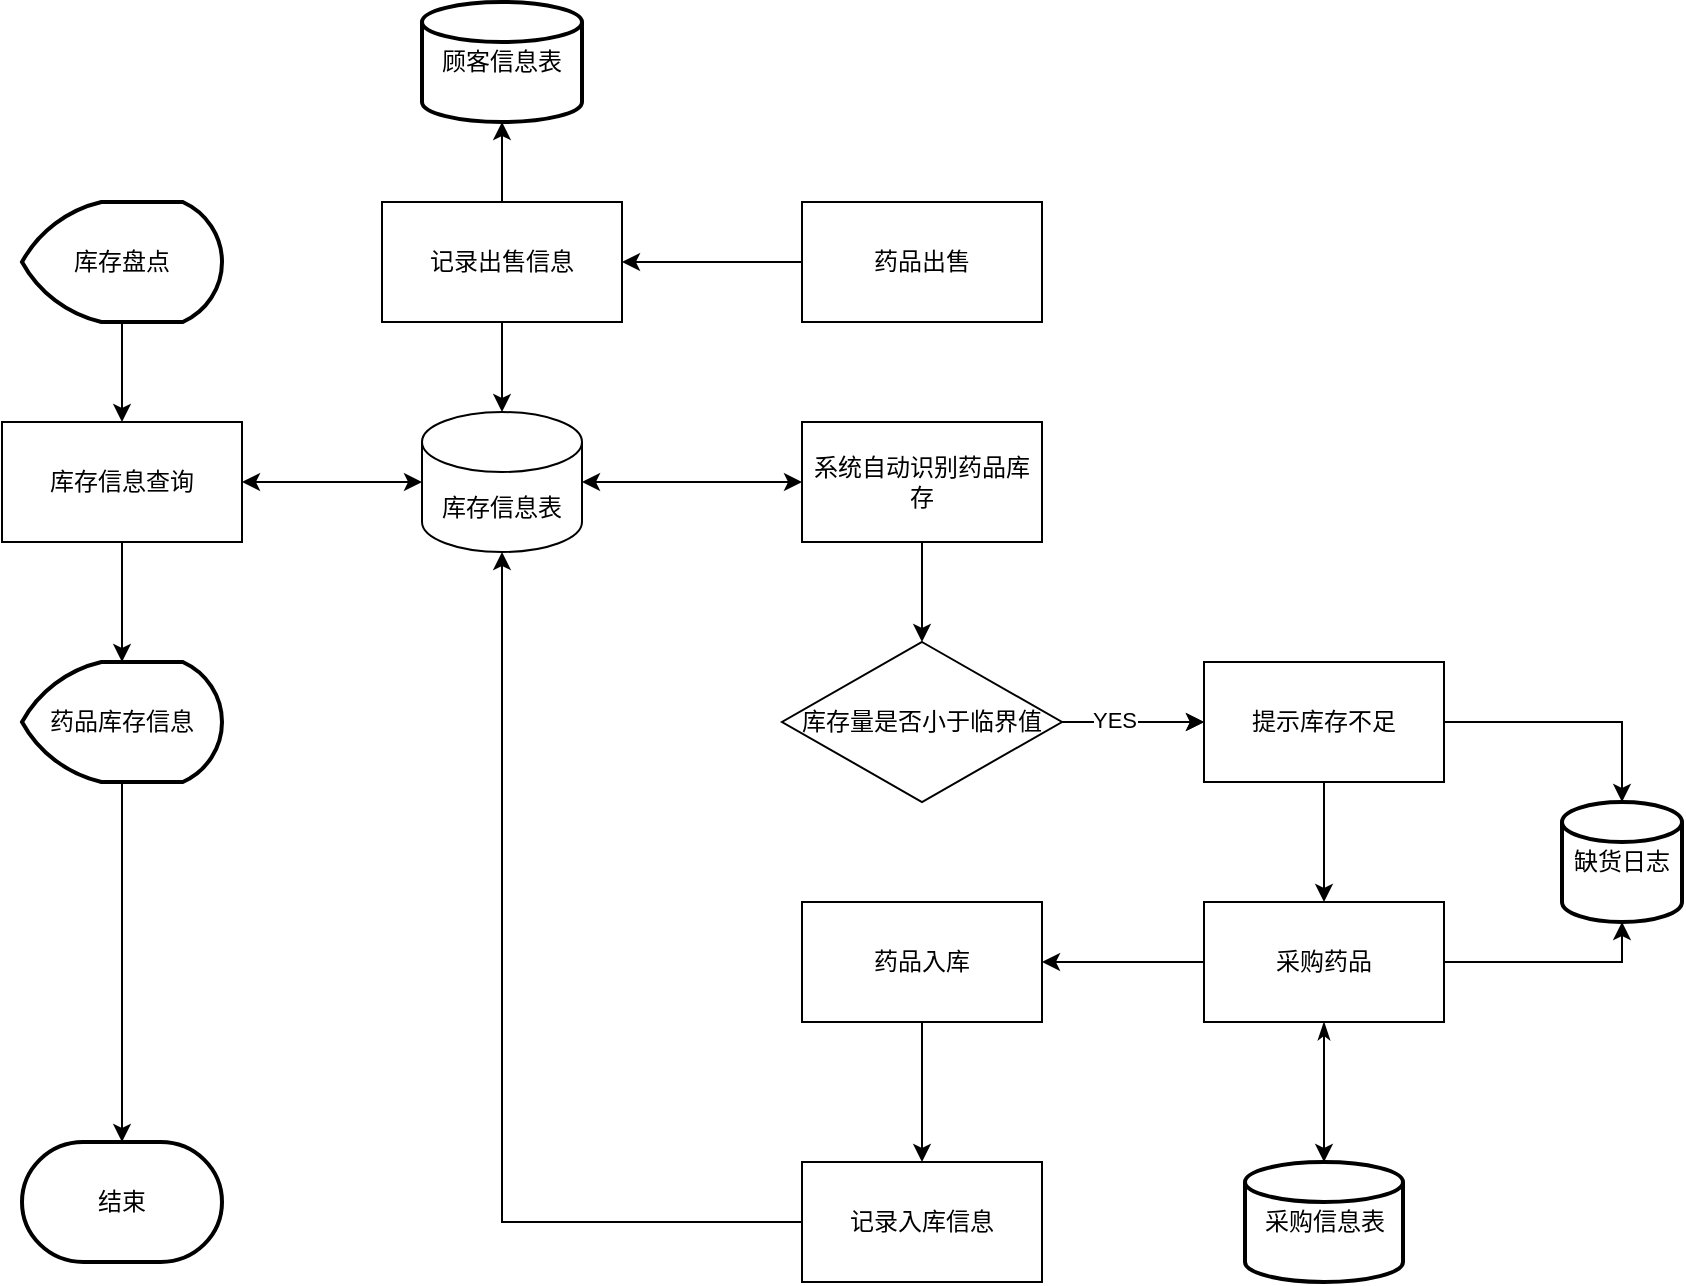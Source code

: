 <mxfile version="24.2.5" type="device">
  <diagram id="C5RBs43oDa-KdzZeNtuy" name="Page-1">
    <mxGraphModel dx="954" dy="566" grid="1" gridSize="10" guides="1" tooltips="1" connect="1" arrows="1" fold="1" page="1" pageScale="1" pageWidth="827" pageHeight="1169" math="0" shadow="0">
      <root>
        <mxCell id="WIyWlLk6GJQsqaUBKTNV-0" />
        <mxCell id="WIyWlLk6GJQsqaUBKTNV-1" parent="WIyWlLk6GJQsqaUBKTNV-0" />
        <mxCell id="XwCnFEV1DA9XvAOcCUmm-4" style="edgeStyle=orthogonalEdgeStyle;rounded=0;orthogonalLoop=1;jettySize=auto;html=1;" parent="WIyWlLk6GJQsqaUBKTNV-1" source="XwCnFEV1DA9XvAOcCUmm-0" target="XwCnFEV1DA9XvAOcCUmm-1" edge="1">
          <mxGeometry relative="1" as="geometry" />
        </mxCell>
        <mxCell id="XwCnFEV1DA9XvAOcCUmm-0" value="库存盘点" style="strokeWidth=2;html=1;shape=mxgraph.flowchart.display;whiteSpace=wrap;" parent="WIyWlLk6GJQsqaUBKTNV-1" vertex="1">
          <mxGeometry x="50" y="160" width="100" height="60" as="geometry" />
        </mxCell>
        <mxCell id="XwCnFEV1DA9XvAOcCUmm-14" style="edgeStyle=orthogonalEdgeStyle;rounded=0;orthogonalLoop=1;jettySize=auto;html=1;" parent="WIyWlLk6GJQsqaUBKTNV-1" source="XwCnFEV1DA9XvAOcCUmm-1" target="XwCnFEV1DA9XvAOcCUmm-13" edge="1">
          <mxGeometry relative="1" as="geometry" />
        </mxCell>
        <mxCell id="XwCnFEV1DA9XvAOcCUmm-1" value="库存信息查询" style="rounded=0;whiteSpace=wrap;html=1;" parent="WIyWlLk6GJQsqaUBKTNV-1" vertex="1">
          <mxGeometry x="40" y="270" width="120" height="60" as="geometry" />
        </mxCell>
        <mxCell id="XwCnFEV1DA9XvAOcCUmm-2" value="库存信息表" style="shape=cylinder3;whiteSpace=wrap;html=1;boundedLbl=1;backgroundOutline=1;size=15;" parent="WIyWlLk6GJQsqaUBKTNV-1" vertex="1">
          <mxGeometry x="250" y="265" width="80" height="70" as="geometry" />
        </mxCell>
        <mxCell id="XwCnFEV1DA9XvAOcCUmm-3" value="" style="endArrow=classic;startArrow=classic;html=1;rounded=0;" parent="WIyWlLk6GJQsqaUBKTNV-1" source="XwCnFEV1DA9XvAOcCUmm-1" target="XwCnFEV1DA9XvAOcCUmm-2" edge="1">
          <mxGeometry width="50" height="50" relative="1" as="geometry">
            <mxPoint x="140" y="310" as="sourcePoint" />
            <mxPoint x="190" y="260" as="targetPoint" />
          </mxGeometry>
        </mxCell>
        <mxCell id="XwCnFEV1DA9XvAOcCUmm-10" style="edgeStyle=orthogonalEdgeStyle;rounded=0;orthogonalLoop=1;jettySize=auto;html=1;" parent="WIyWlLk6GJQsqaUBKTNV-1" source="XwCnFEV1DA9XvAOcCUmm-6" target="XwCnFEV1DA9XvAOcCUmm-8" edge="1">
          <mxGeometry relative="1" as="geometry" />
        </mxCell>
        <mxCell id="XwCnFEV1DA9XvAOcCUmm-31" value="" style="edgeStyle=orthogonalEdgeStyle;rounded=0;orthogonalLoop=1;jettySize=auto;html=1;" parent="WIyWlLk6GJQsqaUBKTNV-1" source="XwCnFEV1DA9XvAOcCUmm-6" target="XwCnFEV1DA9XvAOcCUmm-8" edge="1">
          <mxGeometry relative="1" as="geometry" />
        </mxCell>
        <mxCell id="XwCnFEV1DA9XvAOcCUmm-32" value="YES" style="edgeLabel;html=1;align=center;verticalAlign=middle;resizable=0;points=[];" parent="XwCnFEV1DA9XvAOcCUmm-31" vertex="1" connectable="0">
          <mxGeometry x="-0.267" y="1" relative="1" as="geometry">
            <mxPoint as="offset" />
          </mxGeometry>
        </mxCell>
        <mxCell id="XwCnFEV1DA9XvAOcCUmm-6" value="库存量是否小于临界值" style="rhombus;whiteSpace=wrap;html=1;" parent="WIyWlLk6GJQsqaUBKTNV-1" vertex="1">
          <mxGeometry x="430" y="380" width="140" height="80" as="geometry" />
        </mxCell>
        <mxCell id="XwCnFEV1DA9XvAOcCUmm-12" style="edgeStyle=orthogonalEdgeStyle;rounded=0;orthogonalLoop=1;jettySize=auto;html=1;" parent="WIyWlLk6GJQsqaUBKTNV-1" source="XwCnFEV1DA9XvAOcCUmm-7" target="XwCnFEV1DA9XvAOcCUmm-6" edge="1">
          <mxGeometry relative="1" as="geometry" />
        </mxCell>
        <mxCell id="XwCnFEV1DA9XvAOcCUmm-7" value="系统自动识别药品库存" style="rounded=0;whiteSpace=wrap;html=1;" parent="WIyWlLk6GJQsqaUBKTNV-1" vertex="1">
          <mxGeometry x="440" y="270" width="120" height="60" as="geometry" />
        </mxCell>
        <mxCell id="XwCnFEV1DA9XvAOcCUmm-16" style="edgeStyle=orthogonalEdgeStyle;rounded=0;orthogonalLoop=1;jettySize=auto;html=1;" parent="WIyWlLk6GJQsqaUBKTNV-1" source="XwCnFEV1DA9XvAOcCUmm-8" target="XwCnFEV1DA9XvAOcCUmm-15" edge="1">
          <mxGeometry relative="1" as="geometry" />
        </mxCell>
        <mxCell id="XwCnFEV1DA9XvAOcCUmm-8" value="提示库存不足" style="rounded=0;whiteSpace=wrap;html=1;" parent="WIyWlLk6GJQsqaUBKTNV-1" vertex="1">
          <mxGeometry x="641" y="390" width="120" height="60" as="geometry" />
        </mxCell>
        <mxCell id="XwCnFEV1DA9XvAOcCUmm-9" value="" style="endArrow=classic;startArrow=classic;html=1;rounded=0;" parent="WIyWlLk6GJQsqaUBKTNV-1" source="XwCnFEV1DA9XvAOcCUmm-7" target="XwCnFEV1DA9XvAOcCUmm-2" edge="1">
          <mxGeometry width="50" height="50" relative="1" as="geometry">
            <mxPoint x="260" y="370" as="sourcePoint" />
            <mxPoint x="310" y="320" as="targetPoint" />
          </mxGeometry>
        </mxCell>
        <mxCell id="XwCnFEV1DA9XvAOcCUmm-18" style="edgeStyle=orthogonalEdgeStyle;rounded=0;orthogonalLoop=1;jettySize=auto;html=1;" parent="WIyWlLk6GJQsqaUBKTNV-1" source="XwCnFEV1DA9XvAOcCUmm-13" target="XwCnFEV1DA9XvAOcCUmm-17" edge="1">
          <mxGeometry relative="1" as="geometry" />
        </mxCell>
        <mxCell id="XwCnFEV1DA9XvAOcCUmm-13" value="药品库存信息" style="strokeWidth=2;html=1;shape=mxgraph.flowchart.display;whiteSpace=wrap;" parent="WIyWlLk6GJQsqaUBKTNV-1" vertex="1">
          <mxGeometry x="50" y="390" width="100" height="60" as="geometry" />
        </mxCell>
        <mxCell id="XwCnFEV1DA9XvAOcCUmm-20" style="edgeStyle=orthogonalEdgeStyle;rounded=0;orthogonalLoop=1;jettySize=auto;html=1;" parent="WIyWlLk6GJQsqaUBKTNV-1" source="XwCnFEV1DA9XvAOcCUmm-15" target="XwCnFEV1DA9XvAOcCUmm-19" edge="1">
          <mxGeometry relative="1" as="geometry">
            <mxPoint x="500" y="770" as="targetPoint" />
          </mxGeometry>
        </mxCell>
        <mxCell id="layL7wQ-Ctnk310BwO7u-1" style="edgeStyle=orthogonalEdgeStyle;rounded=0;orthogonalLoop=1;jettySize=auto;html=1;exitX=0.5;exitY=1;exitDx=0;exitDy=0;startArrow=classicThin;startFill=1;entryX=0.5;entryY=0;entryDx=0;entryDy=0;entryPerimeter=0;" parent="WIyWlLk6GJQsqaUBKTNV-1" source="XwCnFEV1DA9XvAOcCUmm-15" target="layL7wQ-Ctnk310BwO7u-2" edge="1">
          <mxGeometry relative="1" as="geometry">
            <mxPoint x="701.364" y="670" as="targetPoint" />
          </mxGeometry>
        </mxCell>
        <mxCell id="XwCnFEV1DA9XvAOcCUmm-15" value="采购药品" style="rounded=0;whiteSpace=wrap;html=1;" parent="WIyWlLk6GJQsqaUBKTNV-1" vertex="1">
          <mxGeometry x="641" y="510" width="120" height="60" as="geometry" />
        </mxCell>
        <mxCell id="XwCnFEV1DA9XvAOcCUmm-17" value="结束" style="strokeWidth=2;html=1;shape=mxgraph.flowchart.terminator;whiteSpace=wrap;" parent="WIyWlLk6GJQsqaUBKTNV-1" vertex="1">
          <mxGeometry x="50" y="630" width="100" height="60" as="geometry" />
        </mxCell>
        <mxCell id="XwCnFEV1DA9XvAOcCUmm-38" style="edgeStyle=orthogonalEdgeStyle;rounded=0;orthogonalLoop=1;jettySize=auto;html=1;" parent="WIyWlLk6GJQsqaUBKTNV-1" source="XwCnFEV1DA9XvAOcCUmm-19" target="XwCnFEV1DA9XvAOcCUmm-37" edge="1">
          <mxGeometry relative="1" as="geometry" />
        </mxCell>
        <mxCell id="XwCnFEV1DA9XvAOcCUmm-19" value="药品入库" style="rounded=0;whiteSpace=wrap;html=1;" parent="WIyWlLk6GJQsqaUBKTNV-1" vertex="1">
          <mxGeometry x="440" y="510" width="120" height="60" as="geometry" />
        </mxCell>
        <mxCell id="XwCnFEV1DA9XvAOcCUmm-35" style="edgeStyle=orthogonalEdgeStyle;rounded=0;orthogonalLoop=1;jettySize=auto;html=1;" parent="WIyWlLk6GJQsqaUBKTNV-1" source="XwCnFEV1DA9XvAOcCUmm-33" target="XwCnFEV1DA9XvAOcCUmm-34" edge="1">
          <mxGeometry relative="1" as="geometry" />
        </mxCell>
        <mxCell id="XwCnFEV1DA9XvAOcCUmm-33" value="药品出售" style="rounded=0;whiteSpace=wrap;html=1;" parent="WIyWlLk6GJQsqaUBKTNV-1" vertex="1">
          <mxGeometry x="440" y="160" width="120" height="60" as="geometry" />
        </mxCell>
        <mxCell id="XwCnFEV1DA9XvAOcCUmm-40" style="edgeStyle=orthogonalEdgeStyle;rounded=0;orthogonalLoop=1;jettySize=auto;html=1;" parent="WIyWlLk6GJQsqaUBKTNV-1" source="XwCnFEV1DA9XvAOcCUmm-34" target="XwCnFEV1DA9XvAOcCUmm-2" edge="1">
          <mxGeometry relative="1" as="geometry" />
        </mxCell>
        <mxCell id="XwCnFEV1DA9XvAOcCUmm-34" value="记录出售信息" style="rounded=0;whiteSpace=wrap;html=1;" parent="WIyWlLk6GJQsqaUBKTNV-1" vertex="1">
          <mxGeometry x="230" y="160" width="120" height="60" as="geometry" />
        </mxCell>
        <mxCell id="XwCnFEV1DA9XvAOcCUmm-39" style="edgeStyle=orthogonalEdgeStyle;rounded=0;orthogonalLoop=1;jettySize=auto;html=1;" parent="WIyWlLk6GJQsqaUBKTNV-1" source="XwCnFEV1DA9XvAOcCUmm-37" target="XwCnFEV1DA9XvAOcCUmm-2" edge="1">
          <mxGeometry relative="1" as="geometry" />
        </mxCell>
        <mxCell id="XwCnFEV1DA9XvAOcCUmm-37" value="记录入库信息" style="rounded=0;whiteSpace=wrap;html=1;" parent="WIyWlLk6GJQsqaUBKTNV-1" vertex="1">
          <mxGeometry x="440" y="640" width="120" height="60" as="geometry" />
        </mxCell>
        <mxCell id="iDpr0vZtZcxT9Ck7Ez7c-0" value="顾客信息表" style="strokeWidth=2;html=1;shape=mxgraph.flowchart.database;whiteSpace=wrap;" parent="WIyWlLk6GJQsqaUBKTNV-1" vertex="1">
          <mxGeometry x="250" y="60" width="80" height="60" as="geometry" />
        </mxCell>
        <mxCell id="iDpr0vZtZcxT9Ck7Ez7c-1" style="edgeStyle=orthogonalEdgeStyle;rounded=0;orthogonalLoop=1;jettySize=auto;html=1;exitX=0.5;exitY=0;exitDx=0;exitDy=0;entryX=0.5;entryY=1;entryDx=0;entryDy=0;entryPerimeter=0;" parent="WIyWlLk6GJQsqaUBKTNV-1" source="XwCnFEV1DA9XvAOcCUmm-34" target="iDpr0vZtZcxT9Ck7Ez7c-0" edge="1">
          <mxGeometry relative="1" as="geometry" />
        </mxCell>
        <mxCell id="layL7wQ-Ctnk310BwO7u-0" style="edgeStyle=orthogonalEdgeStyle;rounded=0;orthogonalLoop=1;jettySize=auto;html=1;exitX=0.5;exitY=1;exitDx=0;exitDy=0;" parent="WIyWlLk6GJQsqaUBKTNV-1" source="XwCnFEV1DA9XvAOcCUmm-15" target="XwCnFEV1DA9XvAOcCUmm-15" edge="1">
          <mxGeometry relative="1" as="geometry" />
        </mxCell>
        <mxCell id="layL7wQ-Ctnk310BwO7u-2" value="采购信息表" style="strokeWidth=2;html=1;shape=mxgraph.flowchart.database;whiteSpace=wrap;" parent="WIyWlLk6GJQsqaUBKTNV-1" vertex="1">
          <mxGeometry x="661.5" y="640" width="79" height="60" as="geometry" />
        </mxCell>
        <mxCell id="7Mfh_28bKIqnt94zy35t-2" value="缺货日志" style="strokeWidth=2;html=1;shape=mxgraph.flowchart.database;whiteSpace=wrap;" vertex="1" parent="WIyWlLk6GJQsqaUBKTNV-1">
          <mxGeometry x="820" y="460" width="60" height="60" as="geometry" />
        </mxCell>
        <mxCell id="7Mfh_28bKIqnt94zy35t-3" style="edgeStyle=orthogonalEdgeStyle;rounded=0;orthogonalLoop=1;jettySize=auto;html=1;exitX=1;exitY=0.5;exitDx=0;exitDy=0;entryX=0.5;entryY=0;entryDx=0;entryDy=0;entryPerimeter=0;" edge="1" parent="WIyWlLk6GJQsqaUBKTNV-1" source="XwCnFEV1DA9XvAOcCUmm-8" target="7Mfh_28bKIqnt94zy35t-2">
          <mxGeometry relative="1" as="geometry" />
        </mxCell>
        <mxCell id="7Mfh_28bKIqnt94zy35t-4" style="edgeStyle=orthogonalEdgeStyle;rounded=0;orthogonalLoop=1;jettySize=auto;html=1;exitX=1;exitY=0.5;exitDx=0;exitDy=0;entryX=0.5;entryY=1;entryDx=0;entryDy=0;entryPerimeter=0;" edge="1" parent="WIyWlLk6GJQsqaUBKTNV-1" source="XwCnFEV1DA9XvAOcCUmm-15" target="7Mfh_28bKIqnt94zy35t-2">
          <mxGeometry relative="1" as="geometry" />
        </mxCell>
      </root>
    </mxGraphModel>
  </diagram>
</mxfile>
